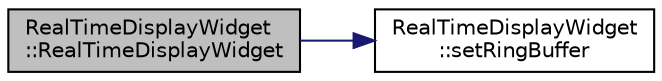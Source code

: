 digraph "RealTimeDisplayWidget::RealTimeDisplayWidget"
{
 // INTERACTIVE_SVG=YES
  edge [fontname="Helvetica",fontsize="10",labelfontname="Helvetica",labelfontsize="10"];
  node [fontname="Helvetica",fontsize="10",shape=record];
  rankdir="LR";
  Node1 [label="RealTimeDisplayWidget\l::RealTimeDisplayWidget",height=0.2,width=0.4,color="black", fillcolor="grey75", style="filled", fontcolor="black"];
  Node1 -> Node2 [color="midnightblue",fontsize="10",style="solid",fontname="Helvetica"];
  Node2 [label="RealTimeDisplayWidget\l::setRingBuffer",height=0.2,width=0.4,color="black", fillcolor="white", style="filled",URL="$d9/dd2/class_real_time_display_widget.html#a024480baf5cb4c7e5dfb0c42d2463249"];
}
